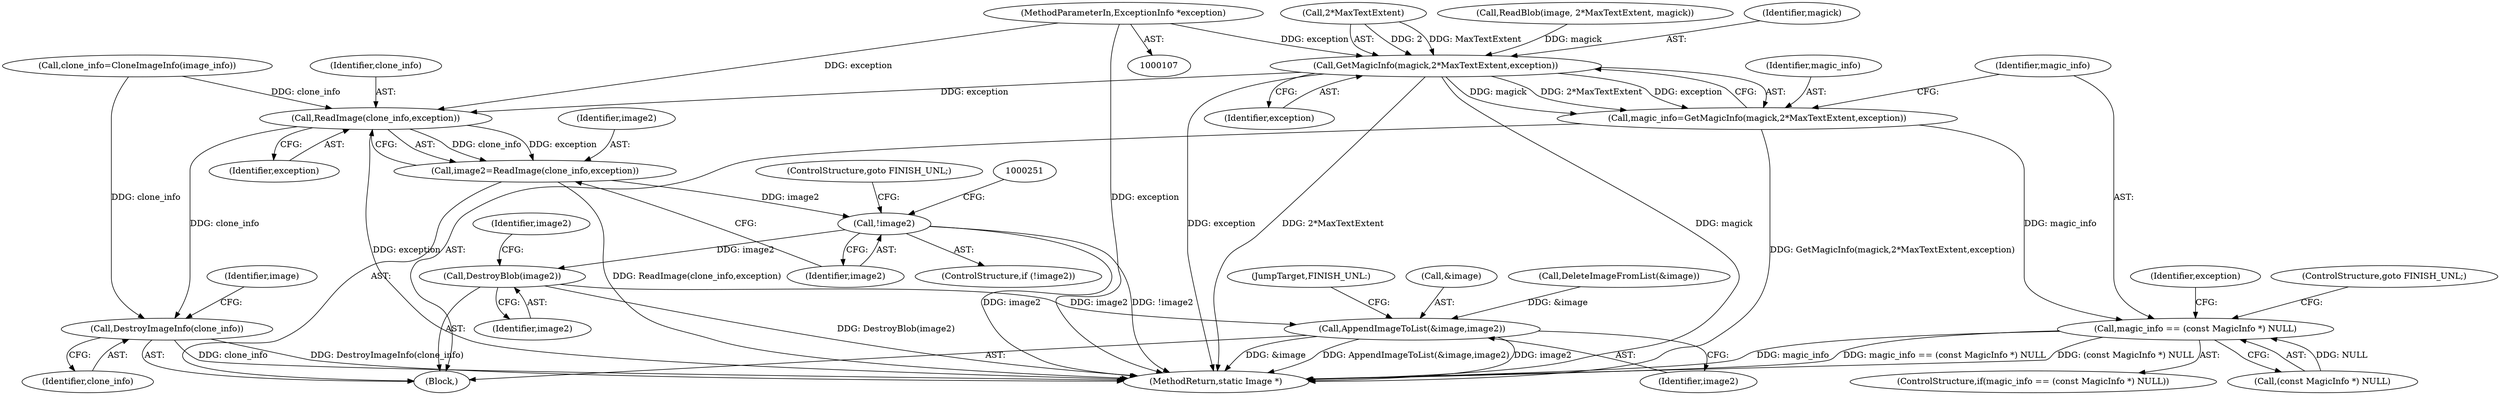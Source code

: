 digraph "0_ImageMagick_a251039393f423c7858e63cab6aa98d17b8b7a41@pointer" {
"1000112" [label="(MethodParameterIn,ExceptionInfo *exception)"];
"1000195" [label="(Call,GetMagicInfo(magick,2*MaxTextExtent,exception))"];
"1000193" [label="(Call,magic_info=GetMagicInfo(magick,2*MaxTextExtent,exception))"];
"1000202" [label="(Call,magic_info == (const MagicInfo *) NULL)"];
"1000243" [label="(Call,ReadImage(clone_info,exception))"];
"1000241" [label="(Call,image2=ReadImage(clone_info,exception))"];
"1000247" [label="(Call,!image2)"];
"1000287" [label="(Call,DestroyBlob(image2))"];
"1000312" [label="(Call,AppendImageToList(&image,image2))"];
"1000322" [label="(Call,DestroyImageInfo(clone_info))"];
"1000193" [label="(Call,magic_info=GetMagicInfo(magick,2*MaxTextExtent,exception))"];
"1000249" [label="(ControlStructure,goto FINISH_UNL;)"];
"1000203" [label="(Identifier,magic_info)"];
"1000313" [label="(Call,&image)"];
"1000122" [label="(Call,clone_info=CloneImageInfo(image_info))"];
"1000248" [label="(Identifier,image2)"];
"1000113" [label="(Block,)"];
"1000322" [label="(Call,DestroyImageInfo(clone_info))"];
"1000194" [label="(Identifier,magic_info)"];
"1000325" [label="(Identifier,image)"];
"1000326" [label="(MethodReturn,static Image *)"];
"1000195" [label="(Call,GetMagicInfo(magick,2*MaxTextExtent,exception))"];
"1000244" [label="(Identifier,clone_info)"];
"1000312" [label="(Call,AppendImageToList(&image,image2))"];
"1000196" [label="(Identifier,magick)"];
"1000241" [label="(Call,image2=ReadImage(clone_info,exception))"];
"1000200" [label="(Identifier,exception)"];
"1000207" [label="(ControlStructure,goto FINISH_UNL;)"];
"1000242" [label="(Identifier,image2)"];
"1000246" [label="(ControlStructure,if (!image2))"];
"1000202" [label="(Call,magic_info == (const MagicInfo *) NULL)"];
"1000315" [label="(Identifier,image2)"];
"1000309" [label="(Call,DeleteImageFromList(&image))"];
"1000316" [label="(JumpTarget,FINISH_UNL:)"];
"1000287" [label="(Call,DestroyBlob(image2))"];
"1000211" [label="(Identifier,exception)"];
"1000245" [label="(Identifier,exception)"];
"1000288" [label="(Identifier,image2)"];
"1000323" [label="(Identifier,clone_info)"];
"1000197" [label="(Call,2*MaxTextExtent)"];
"1000112" [label="(MethodParameterIn,ExceptionInfo *exception)"];
"1000201" [label="(ControlStructure,if(magic_info == (const MagicInfo *) NULL))"];
"1000291" [label="(Identifier,image2)"];
"1000165" [label="(Call,ReadBlob(image, 2*MaxTextExtent, magick))"];
"1000204" [label="(Call,(const MagicInfo *) NULL)"];
"1000247" [label="(Call,!image2)"];
"1000243" [label="(Call,ReadImage(clone_info,exception))"];
"1000112" -> "1000107"  [label="AST: "];
"1000112" -> "1000326"  [label="DDG: exception"];
"1000112" -> "1000195"  [label="DDG: exception"];
"1000112" -> "1000243"  [label="DDG: exception"];
"1000195" -> "1000193"  [label="AST: "];
"1000195" -> "1000200"  [label="CFG: "];
"1000196" -> "1000195"  [label="AST: "];
"1000197" -> "1000195"  [label="AST: "];
"1000200" -> "1000195"  [label="AST: "];
"1000193" -> "1000195"  [label="CFG: "];
"1000195" -> "1000326"  [label="DDG: exception"];
"1000195" -> "1000326"  [label="DDG: 2*MaxTextExtent"];
"1000195" -> "1000326"  [label="DDG: magick"];
"1000195" -> "1000193"  [label="DDG: magick"];
"1000195" -> "1000193"  [label="DDG: 2*MaxTextExtent"];
"1000195" -> "1000193"  [label="DDG: exception"];
"1000165" -> "1000195"  [label="DDG: magick"];
"1000197" -> "1000195"  [label="DDG: 2"];
"1000197" -> "1000195"  [label="DDG: MaxTextExtent"];
"1000195" -> "1000243"  [label="DDG: exception"];
"1000193" -> "1000113"  [label="AST: "];
"1000194" -> "1000193"  [label="AST: "];
"1000203" -> "1000193"  [label="CFG: "];
"1000193" -> "1000326"  [label="DDG: GetMagicInfo(magick,2*MaxTextExtent,exception)"];
"1000193" -> "1000202"  [label="DDG: magic_info"];
"1000202" -> "1000201"  [label="AST: "];
"1000202" -> "1000204"  [label="CFG: "];
"1000203" -> "1000202"  [label="AST: "];
"1000204" -> "1000202"  [label="AST: "];
"1000207" -> "1000202"  [label="CFG: "];
"1000211" -> "1000202"  [label="CFG: "];
"1000202" -> "1000326"  [label="DDG: magic_info"];
"1000202" -> "1000326"  [label="DDG: magic_info == (const MagicInfo *) NULL"];
"1000202" -> "1000326"  [label="DDG: (const MagicInfo *) NULL"];
"1000204" -> "1000202"  [label="DDG: NULL"];
"1000243" -> "1000241"  [label="AST: "];
"1000243" -> "1000245"  [label="CFG: "];
"1000244" -> "1000243"  [label="AST: "];
"1000245" -> "1000243"  [label="AST: "];
"1000241" -> "1000243"  [label="CFG: "];
"1000243" -> "1000326"  [label="DDG: exception"];
"1000243" -> "1000241"  [label="DDG: clone_info"];
"1000243" -> "1000241"  [label="DDG: exception"];
"1000122" -> "1000243"  [label="DDG: clone_info"];
"1000243" -> "1000322"  [label="DDG: clone_info"];
"1000241" -> "1000113"  [label="AST: "];
"1000242" -> "1000241"  [label="AST: "];
"1000248" -> "1000241"  [label="CFG: "];
"1000241" -> "1000326"  [label="DDG: ReadImage(clone_info,exception)"];
"1000241" -> "1000247"  [label="DDG: image2"];
"1000247" -> "1000246"  [label="AST: "];
"1000247" -> "1000248"  [label="CFG: "];
"1000248" -> "1000247"  [label="AST: "];
"1000249" -> "1000247"  [label="CFG: "];
"1000251" -> "1000247"  [label="CFG: "];
"1000247" -> "1000326"  [label="DDG: image2"];
"1000247" -> "1000326"  [label="DDG: !image2"];
"1000247" -> "1000287"  [label="DDG: image2"];
"1000287" -> "1000113"  [label="AST: "];
"1000287" -> "1000288"  [label="CFG: "];
"1000288" -> "1000287"  [label="AST: "];
"1000291" -> "1000287"  [label="CFG: "];
"1000287" -> "1000326"  [label="DDG: DestroyBlob(image2)"];
"1000287" -> "1000312"  [label="DDG: image2"];
"1000312" -> "1000113"  [label="AST: "];
"1000312" -> "1000315"  [label="CFG: "];
"1000313" -> "1000312"  [label="AST: "];
"1000315" -> "1000312"  [label="AST: "];
"1000316" -> "1000312"  [label="CFG: "];
"1000312" -> "1000326"  [label="DDG: AppendImageToList(&image,image2)"];
"1000312" -> "1000326"  [label="DDG: image2"];
"1000312" -> "1000326"  [label="DDG: &image"];
"1000309" -> "1000312"  [label="DDG: &image"];
"1000322" -> "1000113"  [label="AST: "];
"1000322" -> "1000323"  [label="CFG: "];
"1000323" -> "1000322"  [label="AST: "];
"1000325" -> "1000322"  [label="CFG: "];
"1000322" -> "1000326"  [label="DDG: DestroyImageInfo(clone_info)"];
"1000322" -> "1000326"  [label="DDG: clone_info"];
"1000122" -> "1000322"  [label="DDG: clone_info"];
}
